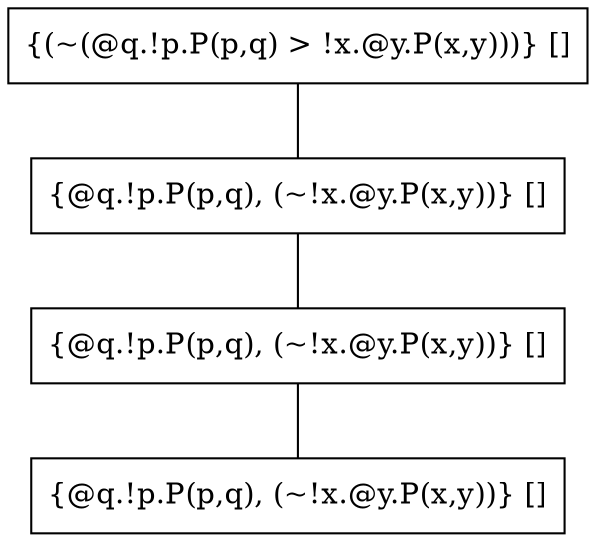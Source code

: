 graph logic { 
node [shape=box] 
node1 [ label = "{(~(@q.!p.P(p,q) > !x.@y.P(x,y)))} []"]
node2 [ label = "{@q.!p.P(p,q), (~!x.@y.P(x,y))} []"]
node1 -- node2
node3 [ label = "{@q.!p.P(p,q), (~!x.@y.P(x,y))} []"]
node2 -- node3
node4 [ label = "{@q.!p.P(p,q), (~!x.@y.P(x,y))} []"]
node3 -- node4
}